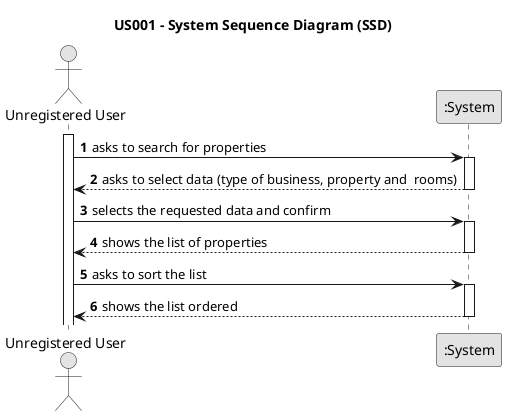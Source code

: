 @startuml
skinparam monochrome true
skinparam packageStyle rectangle
skinparam shadowing false

title US001 - System Sequence Diagram (SSD)

autonumber

actor "Unregistered User" as Uu

participant ":System" as System

activate Uu

    Uu -> System : asks to search for properties
    activate System

        System --> Uu : asks to select data (type of business, property and  rooms)
    deactivate System

    Uu -> System : selects the requested data and confirm
    activate System


    System --> Uu: shows the list of properties
    deactivate System


    Uu -> System: asks to sort the list
    activate System

    System --> Uu : shows the list ordered
    deactivate System




@enduml